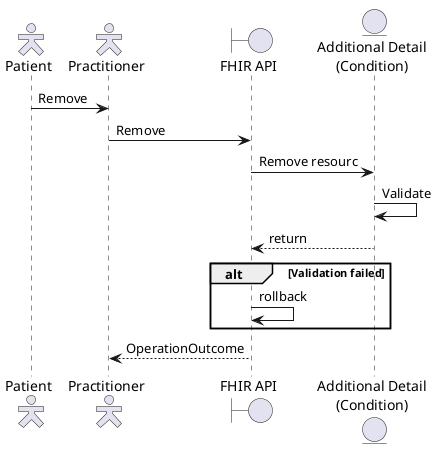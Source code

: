 @startuml

skinparam actorStyle hollow

actor        "Patient"          as pat
actor        "Practitioner"     as pra
boundary     "FHIR API"         as api
entity       "Additional Detail\n(Condition)"  as add

  pat ->  pra : Remove
  pra ->  api : Remove
  api ->  add : Remove resourc
  
  add ->  add : Validate
  api <-- add : return
  alt Validation failed
    api -> api : rollback
  end

pra <-- api : OperationOutcome

@enduml
